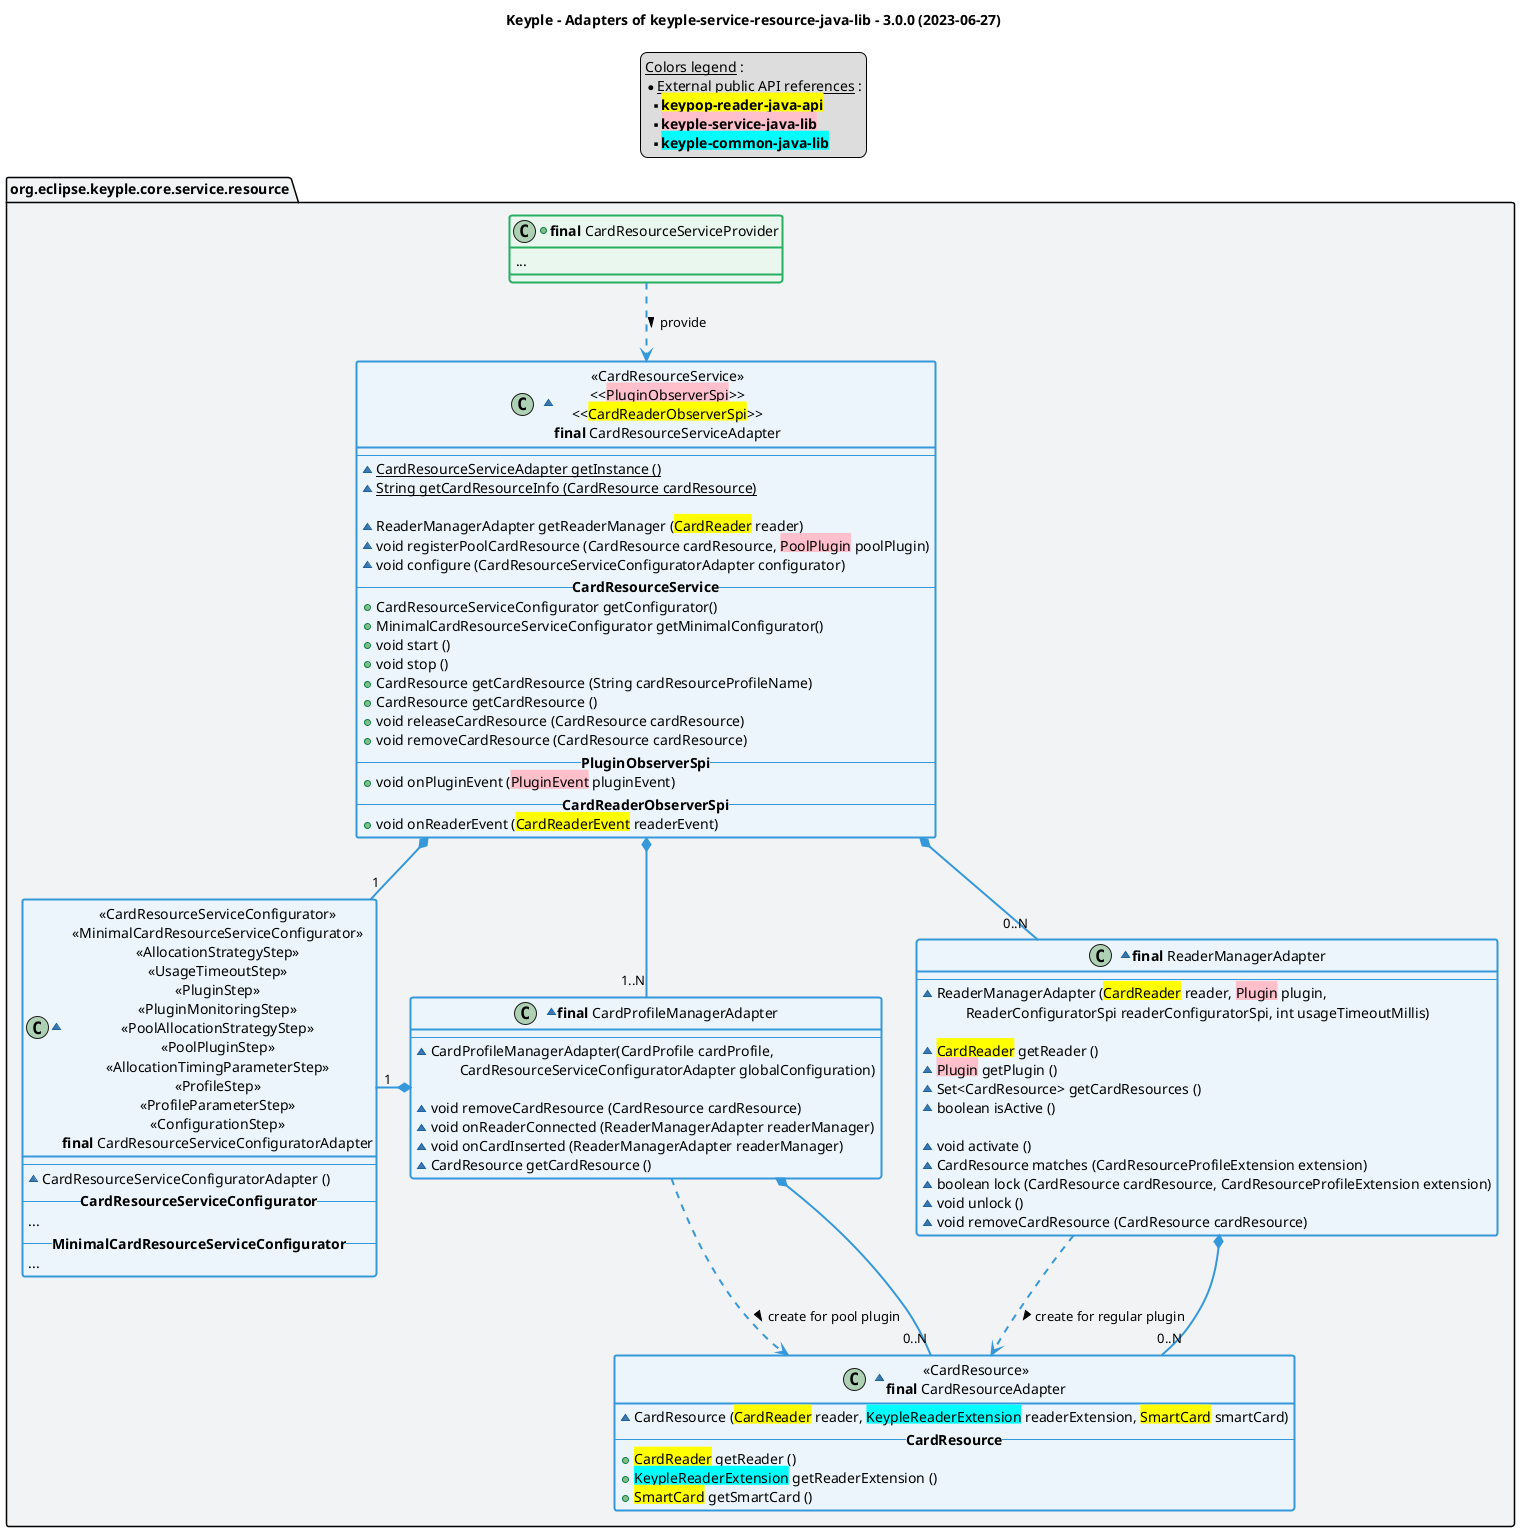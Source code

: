 @startuml
title
    Keyple - Adapters of keyple-service-resource-java-lib - 3.0.0 (2023-06-27)
end title

' == THEME ==

'Couleurs issues de : https://htmlcolorcodes.com/fr/tableau-de-couleur/tableau-de-couleur-design-plat/
!define C_GREY1 F8F9F9
!define C_GREY2 F2F3F4
!define C_GREY3 E5E7E9
!define C_GREY4 D7DBDD
!define C_GREY5 CACFD2
!define C_GREY6 BDC3C7
!define C_LINK 3498DB
!define C_USE 27AE60

' -- Styles that don't work with new version of plantuml --
skinparam stereotypeABorderColor #A9DCDF
skinparam stereotypeIBorderColor #B4A7E5
skinparam stereotypeCBorderColor #ADD1B2
skinparam stereotypeEBorderColor #EB93DF
' -- END --

skinparam ClassBorderThickness 2
skinparam ArrowThickness 2

' Yellow
skinparam ClassBackgroundColor #FEFECE
skinparam ClassBorderColor #D4AC0D
' Red
skinparam ClassBackgroundColor<<red>> #FDEDEC
skinparam ClassBorderColor<<red>> #E74C3C
hide <<red>> stereotype
' Purple
skinparam ClassBackgroundColor<<purple>> #F4ECF7
skinparam ClassBorderColor<<purple>> #8E44AD
hide <<purple>> stereotype
' blue
skinparam ClassBackgroundColor<<blue>> #EBF5FB
skinparam ClassBorderColor<<blue>> #3498DB
hide <<blue>> stereotype
' Green
skinparam ClassBackgroundColor<<green>> #E9F7EF
skinparam ClassBorderColor<<green>> #27AE60
hide <<green>> stereotype
' Grey
skinparam ClassBackgroundColor<<grey>> #EAECEE
skinparam ClassBorderColor<<grey>> #2C3E50
hide <<grey>> stereotype

' == CONTENT ==

legend top
    __Colors legend__ :
    * __External public API references__ :
    ** <back:yellow>**keypop-reader-java-api**</back>
    ** <back:pink>**keyple-service-java-lib**</back>
    ** <back:cyan>**keyple-common-java-lib**</back>
end legend

package "org.eclipse.keyple.core.service.resource" as resource {

    +class "**final** CardResourceServiceProvider" as CardResourceServiceProvider <<green>> {
        ...
    }
    ~class "<<CardResourceService>>\n<<<back:pink>PluginObserverSpi</back>>>\n<<<back:yellow>CardReaderObserverSpi</back>>>\n**final** CardResourceServiceAdapter" as CardResourceServiceAdapter {
        --
        ~{static} CardResourceServiceAdapter getInstance ()
        ~{static} String getCardResourceInfo (CardResource cardResource)

        ~ReaderManagerAdapter getReaderManager (<back:yellow>CardReader</back> reader)
        ~void registerPoolCardResource (CardResource cardResource, <back:pink>PoolPlugin</back> poolPlugin)
        ~void configure (CardResourceServiceConfiguratorAdapter configurator)
        -- **CardResourceService** --
        +CardResourceServiceConfigurator getConfigurator()
        +MinimalCardResourceServiceConfigurator getMinimalConfigurator()
        +void start ()
        +void stop ()
        +CardResource getCardResource (String cardResourceProfileName)
        +CardResource getCardResource ()
        +void releaseCardResource (CardResource cardResource)
        +void removeCardResource (CardResource cardResource)
        -- **PluginObserverSpi** --
        +void onPluginEvent (<back:pink>PluginEvent</back> pluginEvent)
        -- **CardReaderObserverSpi** --
        +void onReaderEvent (<back:yellow>CardReaderEvent</back> readerEvent)
    }
    ~class "<<CardResource>>\n**final** CardResourceAdapter" as CardResourceAdapter {
        ~CardResource (<back:yellow>CardReader</back> reader, <back:cyan>KeypleReaderExtension</back> readerExtension, <back:yellow>SmartCard</back> smartCard)
        -- **CardResource** --
        +<back:yellow>CardReader</back> getReader ()
        +<back:cyan>KeypleReaderExtension</back> getReaderExtension ()
        +<back:yellow>SmartCard</back> getSmartCard ()
    }
    ~class "**final** ReaderManagerAdapter" as ReaderManagerAdapter {
        --
        ~ReaderManagerAdapter (<back:yellow>CardReader</back> reader, <back:pink>Plugin</back> plugin,
            \tReaderConfiguratorSpi readerConfiguratorSpi, int usageTimeoutMillis)

        ~<back:yellow>CardReader</back> getReader ()
        ~<back:pink>Plugin</back> getPlugin ()
        ~Set<CardResource> getCardResources ()
        ~boolean isActive ()

        ~void activate ()
        ~CardResource matches (CardResourceProfileExtension extension)
        ~boolean lock (CardResource cardResource, CardResourceProfileExtension extension)
        ~void unlock ()
        ~void removeCardResource (CardResource cardResource)
    }
    ~class "**final** CardProfileManagerAdapter" as CardProfileManagerAdapter {
        --
        ~CardProfileManagerAdapter(CardProfile cardProfile,
            \tCardResourceServiceConfiguratorAdapter globalConfiguration)

        ~void removeCardResource (CardResource cardResource)
        ~void onReaderConnected (ReaderManagerAdapter readerManager)
        ~void onCardInserted (ReaderManagerAdapter readerManager)
        ~CardResource getCardResource ()
    }
    ~class "<<CardResourceServiceConfigurator>>\n<<MinimalCardResourceServiceConfigurator>>\n<<AllocationStrategyStep>>\n<<UsageTimeoutStep>>\n<<PluginStep>>\n<<PluginMonitoringStep>>\n<<PoolAllocationStrategyStep>>\n<<PoolPluginStep>>\n<<AllocationTimingParameterStep>>\n<<ProfileStep>>\n<<ProfileParameterStep>>\n<<ConfigurationStep>>\n**final** CardResourceServiceConfiguratorAdapter" as CardResourceServiceConfiguratorAdapter {
        --
        ~CardResourceServiceConfiguratorAdapter ()
        -- **CardResourceServiceConfigurator** --
        ...
        -- **MinimalCardResourceServiceConfigurator** --
        ...
    }
}

' Associations

CardResourceServiceProvider ..> CardResourceServiceAdapter #C_LINK : provide >

CardResourceServiceAdapter *-- "1" CardResourceServiceConfiguratorAdapter #C_LINK
CardResourceServiceAdapter *-- "0..N" ReaderManagerAdapter #C_LINK
CardResourceServiceAdapter *-- "1..N" CardProfileManagerAdapter #C_LINK

CardProfileManagerAdapter *-left- "1" CardResourceServiceConfiguratorAdapter #C_LINK
CardProfileManagerAdapter ..> CardResourceAdapter #C_LINK : create for pool plugin >
CardProfileManagerAdapter *-- "0..N" CardResourceAdapter #C_LINK

ReaderManagerAdapter ..> CardResourceAdapter #C_LINK : create for regular plugin >
ReaderManagerAdapter *-- "0..N" CardResourceAdapter #C_LINK

' == LAYOUT ==


' == STYLE ==

package resource #C_GREY2 {}

class resource.CardResourceServiceAdapter <<blue>>
class resource.CardResourceAdapter <<blue>>
class resource.CardResourceServiceConfiguratorAdapter <<blue>>
class resource.ReaderManagerAdapter <<blue>>
class resource.CardProfileManagerAdapter <<blue>>

@enduml